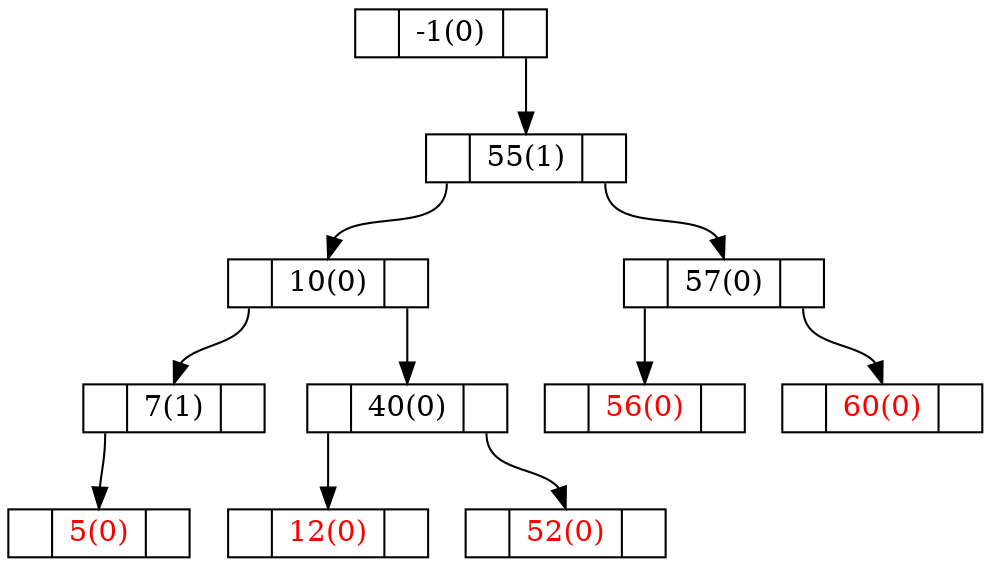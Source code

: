 digraph G {
node [shape = record, height = .1, color = "black"];
-1[label = "<L> |<D> -1(0)|<R> "];
55[label = "<L> |<D> 55(1)|<R> "];
10[label = "<L> |<D> 10(0)|<R> "];
57[label = "<L> |<D> 57(0)|<R> "];
7[label = "<L> |<D> 7(1)|<R> "];
40[label = "<L> |<D> 40(0)|<R> "];
56[label = "<L> |<D> 56(0)|<R> ",fontcolor="red"];
60[label = "<L> |<D> 60(0)|<R> ",fontcolor="red"];
5[label = "<L> |<D> 5(0)|<R> ",fontcolor="red"];
12[label = "<L> |<D> 12(0)|<R> ",fontcolor="red"];
52[label = "<L> |<D> 52(0)|<R> ",fontcolor="red"];
"-1":R -> "55":D;
"55":L -> "10":D;
"55":R -> "57":D;
"10":L -> "7":D;
"10":R -> "40":D;
"57":L -> "56":D;
"57":R -> "60":D;
"7":L -> "5":D;
"40":L -> "12":D;
"40":R -> "52":D;
}
